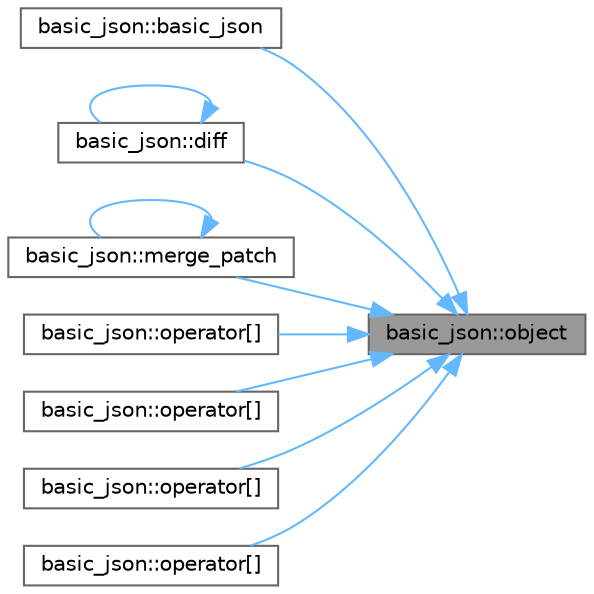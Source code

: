 digraph "basic_json::object"
{
 // LATEX_PDF_SIZE
  bgcolor="transparent";
  edge [fontname=Helvetica,fontsize=10,labelfontname=Helvetica,labelfontsize=10];
  node [fontname=Helvetica,fontsize=10,shape=box,height=0.2,width=0.4];
  rankdir="RL";
  Node1 [id="Node000001",label="basic_json::object",height=0.2,width=0.4,color="gray40", fillcolor="grey60", style="filled", fontcolor="black",tooltip="explicitly create an object from an initializer list"];
  Node1 -> Node2 [id="edge1_Node000001_Node000002",dir="back",color="steelblue1",style="solid",tooltip=" "];
  Node2 [id="Node000002",label="basic_json::basic_json",height=0.2,width=0.4,color="grey40", fillcolor="white", style="filled",URL="$classbasic__json.html#aec3d71dec8062753efb67860b7cca1a1",tooltip="create a container (array or object) from an initializer list"];
  Node1 -> Node3 [id="edge2_Node000001_Node000003",dir="back",color="steelblue1",style="solid",tooltip=" "];
  Node3 [id="Node000003",label="basic_json::diff",height=0.2,width=0.4,color="grey40", fillcolor="white", style="filled",URL="$classbasic__json.html#aff2204c04cd35b2cef35f44b2b93ffc7",tooltip="creates a diff as a JSON patch"];
  Node3 -> Node3 [id="edge3_Node000003_Node000003",dir="back",color="steelblue1",style="solid",tooltip=" "];
  Node1 -> Node4 [id="edge4_Node000001_Node000004",dir="back",color="steelblue1",style="solid",tooltip=" "];
  Node4 [id="Node000004",label="basic_json::merge_patch",height=0.2,width=0.4,color="grey40", fillcolor="white", style="filled",URL="$classbasic__json.html#a1c7ab88eb6d043b434cd9e0b68ec7321",tooltip="applies a JSON Merge Patch"];
  Node4 -> Node4 [id="edge5_Node000004_Node000004",dir="back",color="steelblue1",style="solid",tooltip=" "];
  Node1 -> Node5 [id="edge6_Node000001_Node000005",dir="back",color="steelblue1",style="solid",tooltip=" "];
  Node5 [id="Node000005",label="basic_json::operator[]",height=0.2,width=0.4,color="grey40", fillcolor="white", style="filled",URL="$classbasic__json.html#af57b78559cad28275bc515bb2a072605",tooltip="access specified object element"];
  Node1 -> Node6 [id="edge7_Node000001_Node000006",dir="back",color="steelblue1",style="solid",tooltip=" "];
  Node6 [id="Node000006",label="basic_json::operator[]",height=0.2,width=0.4,color="grey40", fillcolor="white", style="filled",URL="$classbasic__json.html#a5a7e1bd642902ec90f118f00d48c024d",tooltip="access specified object element"];
  Node1 -> Node7 [id="edge8_Node000001_Node000007",dir="back",color="steelblue1",style="solid",tooltip=" "];
  Node7 [id="Node000007",label="basic_json::operator[]",height=0.2,width=0.4,color="grey40", fillcolor="white", style="filled",URL="$classbasic__json.html#afb04aaee2ee66a6c822aaad827123314",tooltip="access specified object element"];
  Node1 -> Node8 [id="edge9_Node000001_Node000008",dir="back",color="steelblue1",style="solid",tooltip=" "];
  Node8 [id="Node000008",label="basic_json::operator[]",height=0.2,width=0.4,color="grey40", fillcolor="white", style="filled",URL="$classbasic__json.html#a272177c4eb206c70f41e35146915b710",tooltip="access specified object element"];
}
